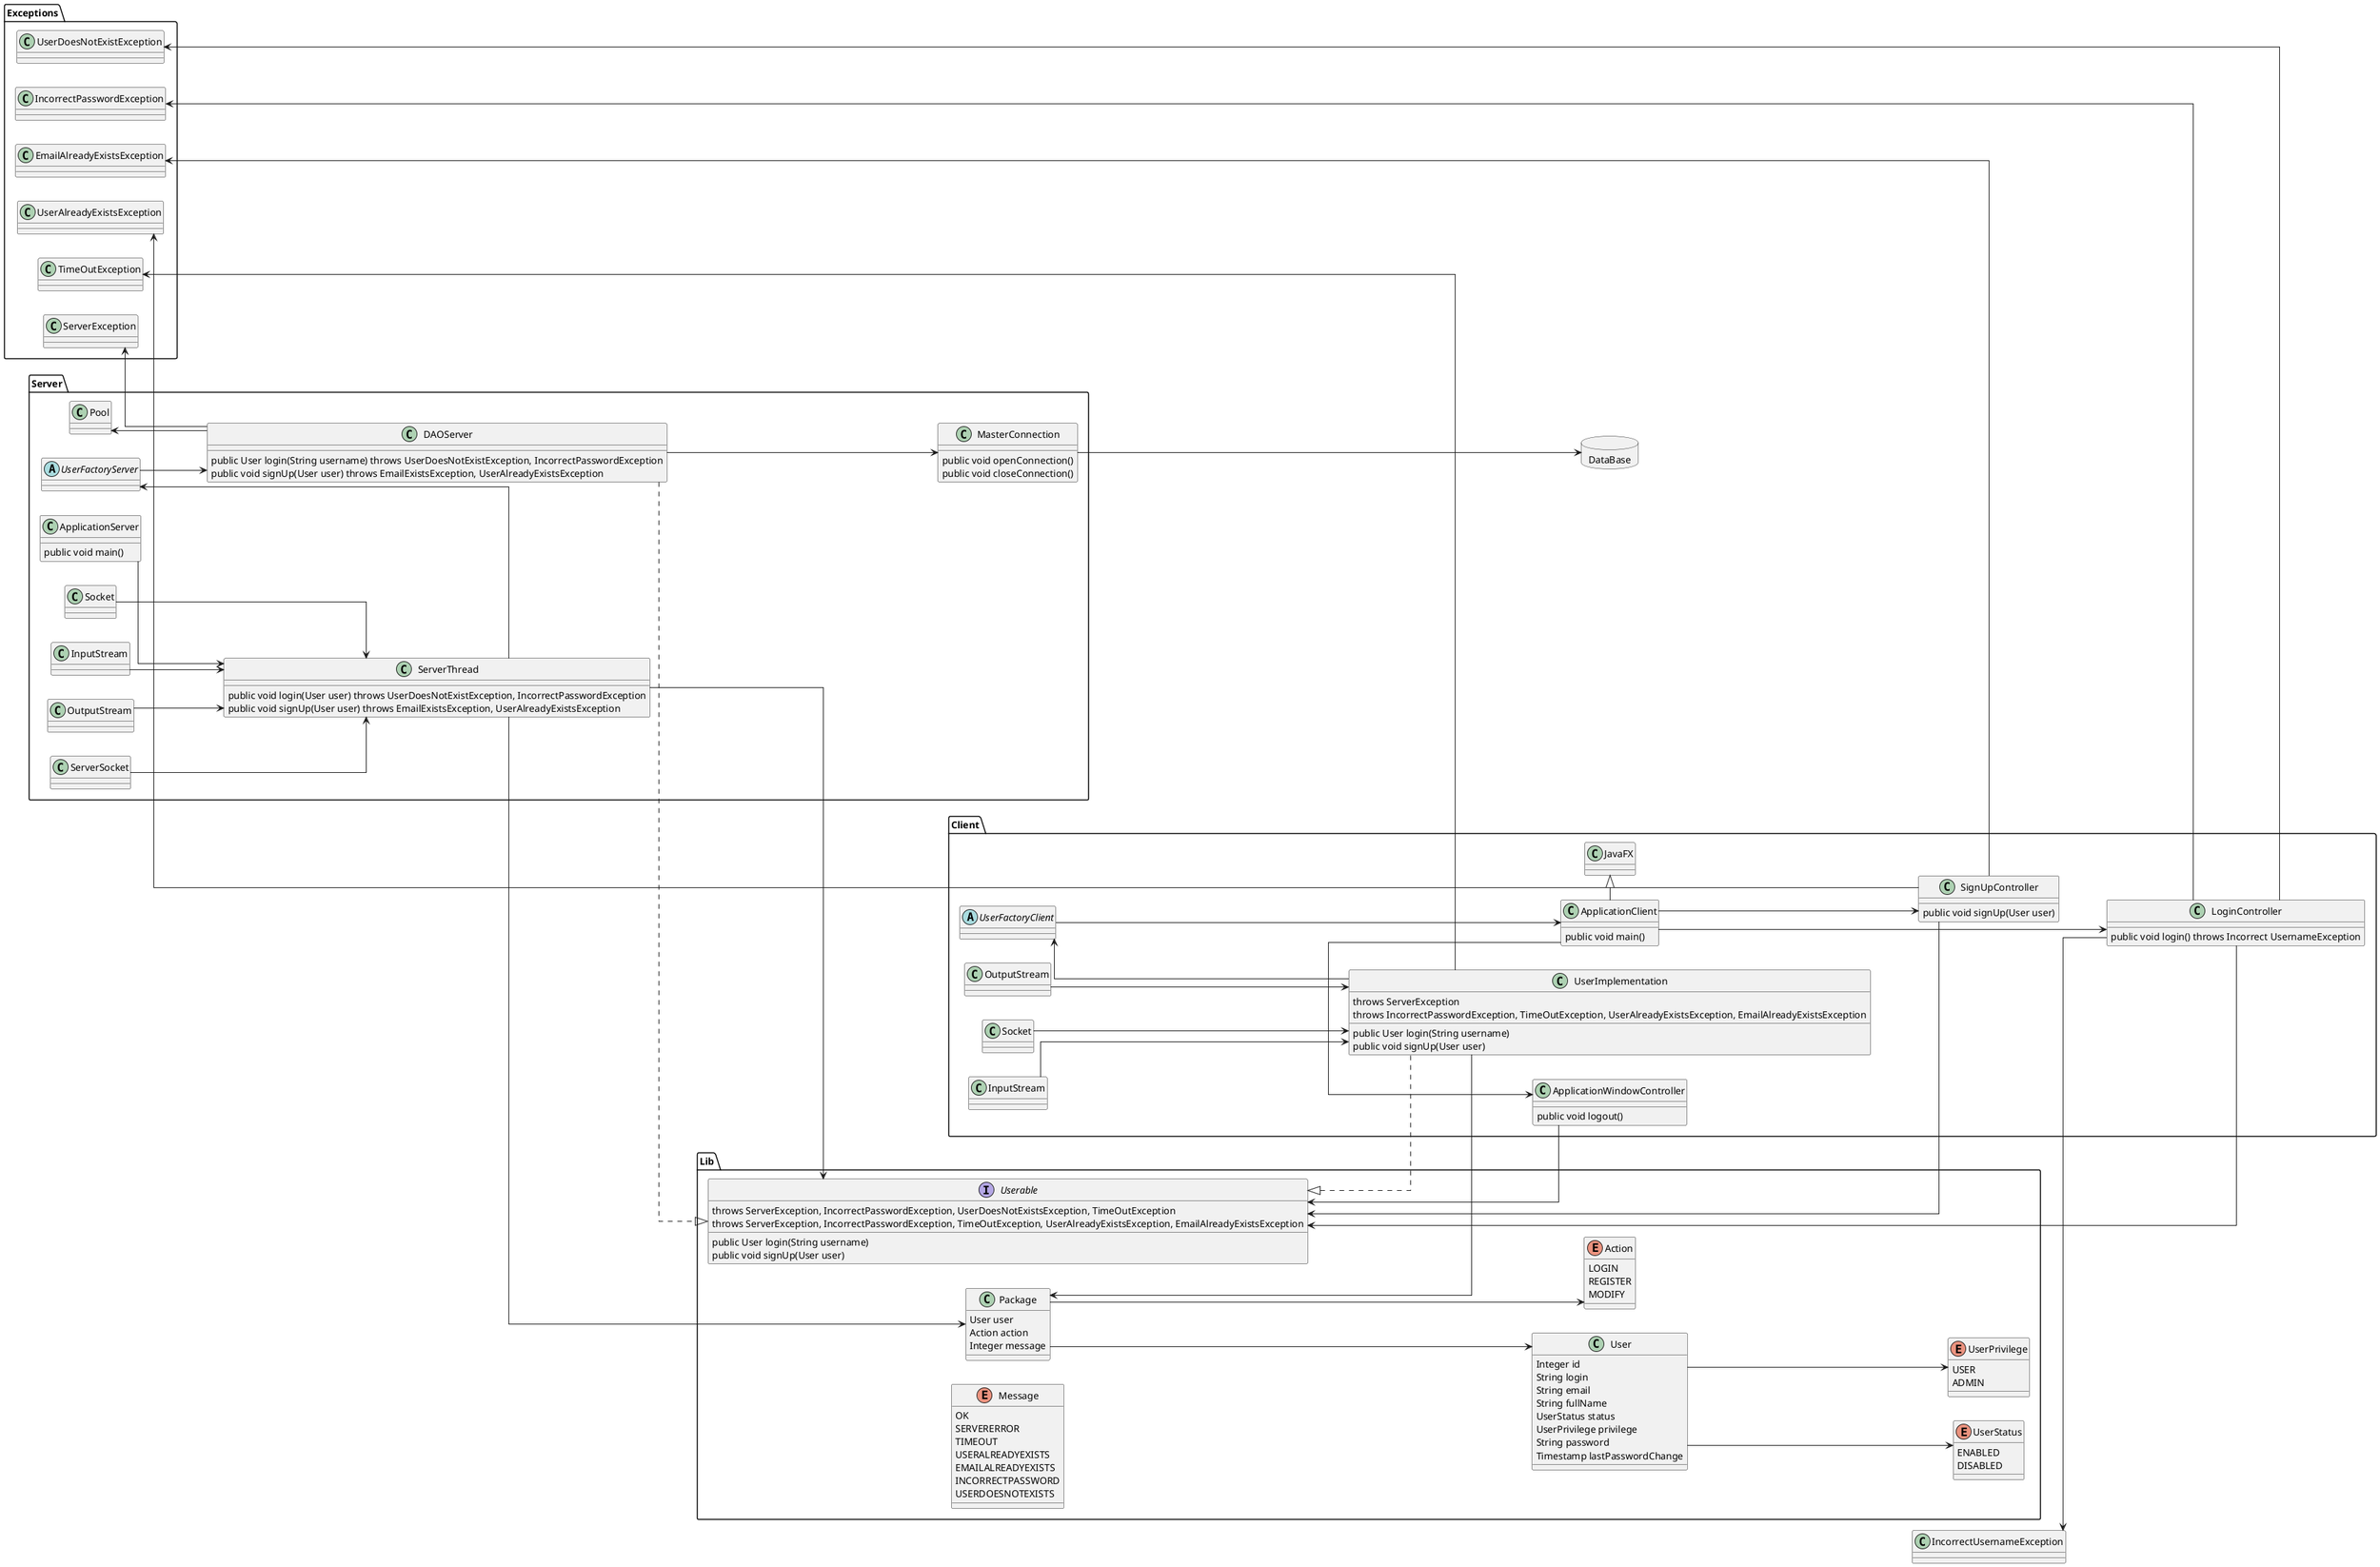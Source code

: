 @startuml
left to right direction
skinparam linetype ortho

package Server {
	class ApplicationServer {
		public void main()
	}
	
	class ServerThread {
		public void login(User user) throws UserDoesNotExistException, IncorrectPasswordException
		public void signUp(User user) throws EmailExistsException, UserAlreadyExistsException
	}
	
	abstract UserFactoryServer {
		
	}
	
	class Pool {
		
	}
	
	class DAOServer {
		public User login(String username) throws UserDoesNotExistException, IncorrectPasswordException
		public void signUp(User user) throws EmailExistsException, UserAlreadyExistsException
	}
	
	class MasterConnection {
		public void openConnection()
		public void closeConnection()
	}

	class Server.Socket{}
	class Server.InputStream{}
	class Server.OutputStream{}
}

package Client {
	class JavaFX {
		
	}

	class ApplicationClient {
		public void main()
	}

	class LoginController {
		public void login() throws Incorrect UsernameException
	}
	
	class SignUpController {
		public void signUp(User user)
	}
	
	class ApplicationWindowController {
		public void logout()
	}
	
	class UserImplementation {
		public User login(String username)
			throws ServerException
		public void signUp(User user)
			throws IncorrectPasswordException, TimeOutException, UserAlreadyExistsException, EmailAlreadyExistsException
	}
	
	abstract UserFactoryClient {
		
	}

	class Client.Socket{}
	class Client.InputStream{}
	class Client.OutputStream{}
}

package DataBase <<Database>> {
	
}

package Lib {
	enum Action {
		LOGIN
		REGISTER
		MODIFY
	}
	
	class Package {
		User user
		Action action
		Integer message
	}

	interface Userable {
		public User login(String username)
			throws ServerException, IncorrectPasswordException, UserDoesNotExistsException, TimeOutException
		public void signUp(User user)
			throws ServerException, IncorrectPasswordException, TimeOutException, UserAlreadyExistsException, EmailAlreadyExistsException
	}
	
	class User {
		Integer id
		String login
		String email
		String fullName
		UserStatus status
		UserPrivilege privilege
		String password
		Timestamp lastPasswordChange
	}
	
	enum UserStatus {
		ENABLED
		DISABLED
	}
	
	enum UserPrivilege {
		USER
		ADMIN
	}
	
	enum Message {
		OK
		SERVERERROR
		TIMEOUT
		USERALREADYEXISTS
		EMAILALREADYEXISTS
		INCORRECTPASSWORD
		USERDOESNOTEXISTS
	}

}

package Exceptions {
	class ServerException{}
	class UserDoesNotExistException{}
	class IncorrectPasswordException{}
	class TimeOutException{}
	class UserAlreadyExistsException{}
	class EmailAlreadyExistsException{}
}

UserImplementation --> Package

Package --> Action

Userable <-- LoginController
Userable <-- SignUpController
Userable <-- ApplicationWindowController

Userable <|.. UserImplementation

Pool <-- DAOServer
DAOServer --> MasterConnection
MasterConnection --> DataBase
UserFactoryServer <-- ServerThread
UserFactoryServer --> DAOServer
DAOServer ..|> Userable
ServerThread --> Userable
ServerThread --> Package
ApplicationServer --> ServerThread

ApplicationClient -right-> ApplicationWindowController
ApplicationClient -right-> SignUpController
ApplicationClient -right-> LoginController

ApplicationWindowController -[hidden]- SignUpController
SignUpController -[hidden]- LoginController

UserFactoryClient <-- UserImplementation
UserFactoryClient --> ApplicationClient

ApplicationClient -right-|> JavaFX

Server.Socket --> 		ServerThread
Server.ServerSocket --> ServerThread
Server.InputStream --> 	ServerThread
Server.OutputStream -->	ServerThread

Client.Socket --> UserImplementation
Client.InputStream --> UserImplementation
Client.OutputStream --> UserImplementation

ServerException <-- DAOServer
TimeOutException <-- UserImplementation
UserAlreadyExistsException <-- SignUpController
EmailAlreadyExistsException <-- SignUpController
UserDoesNotExistException <-- LoginController
IncorrectPasswordException <-- LoginController
IncorrectUsernameException <-- LoginController

Package --> User
User --> UserPrivilege
User --> UserStatus

@enduml
